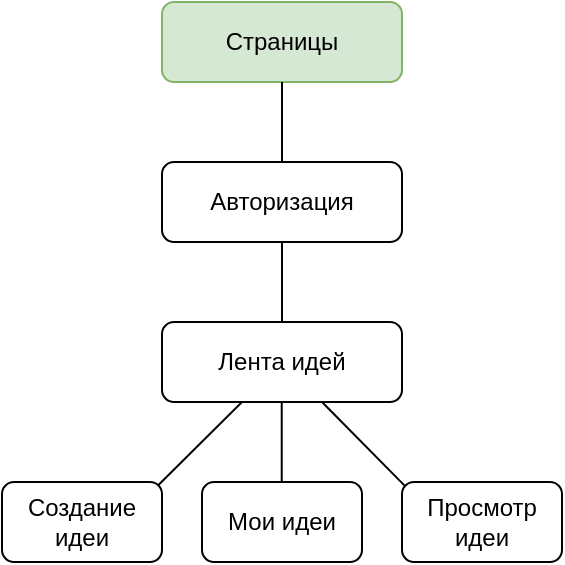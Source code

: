<mxfile version="20.1.1" type="github">
  <diagram id="xV47j8g8GYqFTZKEBHm5" name="Page-1">
    <mxGraphModel dx="550" dy="324" grid="1" gridSize="10" guides="1" tooltips="1" connect="1" arrows="1" fold="1" page="1" pageScale="1" pageWidth="850" pageHeight="1100" math="0" shadow="0">
      <root>
        <mxCell id="0" />
        <mxCell id="1" parent="0" />
        <mxCell id="obsWY3uiOEglLsuBD1IC-1" value="Страницы" style="rounded=1;whiteSpace=wrap;html=1;fillColor=#d5e8d4;strokeColor=#82b366;" vertex="1" parent="1">
          <mxGeometry x="160" y="80" width="120" height="40" as="geometry" />
        </mxCell>
        <mxCell id="obsWY3uiOEglLsuBD1IC-2" value="" style="endArrow=none;html=1;rounded=0;entryX=0.5;entryY=1;entryDx=0;entryDy=0;" edge="1" parent="1" target="obsWY3uiOEglLsuBD1IC-1">
          <mxGeometry width="50" height="50" relative="1" as="geometry">
            <mxPoint x="220" y="160" as="sourcePoint" />
            <mxPoint x="300" y="190" as="targetPoint" />
          </mxGeometry>
        </mxCell>
        <mxCell id="obsWY3uiOEglLsuBD1IC-3" value="Авторизация" style="rounded=1;whiteSpace=wrap;html=1;" vertex="1" parent="1">
          <mxGeometry x="160" y="160" width="120" height="40" as="geometry" />
        </mxCell>
        <mxCell id="obsWY3uiOEglLsuBD1IC-4" value="" style="endArrow=none;html=1;rounded=0;entryX=0.5;entryY=1;entryDx=0;entryDy=0;" edge="1" parent="1">
          <mxGeometry width="50" height="50" relative="1" as="geometry">
            <mxPoint x="220" y="240" as="sourcePoint" />
            <mxPoint x="220" y="200" as="targetPoint" />
          </mxGeometry>
        </mxCell>
        <mxCell id="obsWY3uiOEglLsuBD1IC-5" value="Лента идей" style="rounded=1;whiteSpace=wrap;html=1;" vertex="1" parent="1">
          <mxGeometry x="160" y="240" width="120" height="40" as="geometry" />
        </mxCell>
        <mxCell id="obsWY3uiOEglLsuBD1IC-8" value="" style="endArrow=none;html=1;rounded=0;entryX=0.5;entryY=1;entryDx=0;entryDy=0;exitX=0.97;exitY=0.054;exitDx=0;exitDy=0;exitPerimeter=0;" edge="1" parent="1" source="obsWY3uiOEglLsuBD1IC-13">
          <mxGeometry width="50" height="50" relative="1" as="geometry">
            <mxPoint x="160" y="320" as="sourcePoint" />
            <mxPoint x="200" y="280" as="targetPoint" />
          </mxGeometry>
        </mxCell>
        <mxCell id="obsWY3uiOEglLsuBD1IC-12" value="" style="endArrow=none;html=1;rounded=0;exitX=0.024;exitY=0.061;exitDx=0;exitDy=0;exitPerimeter=0;" edge="1" parent="1" source="obsWY3uiOEglLsuBD1IC-14">
          <mxGeometry width="50" height="50" relative="1" as="geometry">
            <mxPoint x="280" y="320" as="sourcePoint" />
            <mxPoint x="240" y="280" as="targetPoint" />
          </mxGeometry>
        </mxCell>
        <mxCell id="obsWY3uiOEglLsuBD1IC-13" value="Создание идеи" style="rounded=1;whiteSpace=wrap;html=1;" vertex="1" parent="1">
          <mxGeometry x="80" y="320" width="80" height="40" as="geometry" />
        </mxCell>
        <mxCell id="obsWY3uiOEglLsuBD1IC-14" value="Просмотр идеи" style="rounded=1;whiteSpace=wrap;html=1;" vertex="1" parent="1">
          <mxGeometry x="280" y="320" width="80" height="40" as="geometry" />
        </mxCell>
        <mxCell id="obsWY3uiOEglLsuBD1IC-21" value="" style="endArrow=none;html=1;rounded=0;entryX=0.5;entryY=1;entryDx=0;entryDy=0;" edge="1" parent="1">
          <mxGeometry width="50" height="50" relative="1" as="geometry">
            <mxPoint x="219.86" y="320" as="sourcePoint" />
            <mxPoint x="219.86" y="280" as="targetPoint" />
          </mxGeometry>
        </mxCell>
        <mxCell id="obsWY3uiOEglLsuBD1IC-23" value="Мои идеи" style="rounded=1;whiteSpace=wrap;html=1;" vertex="1" parent="1">
          <mxGeometry x="180" y="320" width="80" height="40" as="geometry" />
        </mxCell>
      </root>
    </mxGraphModel>
  </diagram>
</mxfile>
